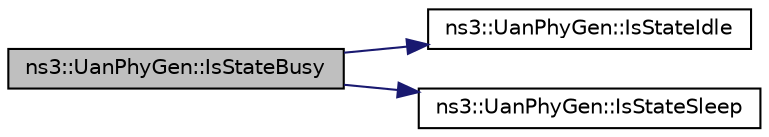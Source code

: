 digraph "ns3::UanPhyGen::IsStateBusy"
{
 // LATEX_PDF_SIZE
  edge [fontname="Helvetica",fontsize="10",labelfontname="Helvetica",labelfontsize="10"];
  node [fontname="Helvetica",fontsize="10",shape=record];
  rankdir="LR";
  Node1 [label="ns3::UanPhyGen::IsStateBusy",height=0.2,width=0.4,color="black", fillcolor="grey75", style="filled", fontcolor="black",tooltip=" "];
  Node1 -> Node2 [color="midnightblue",fontsize="10",style="solid",fontname="Helvetica"];
  Node2 [label="ns3::UanPhyGen::IsStateIdle",height=0.2,width=0.4,color="black", fillcolor="white", style="filled",URL="$classns3_1_1_uan_phy_gen.html#acf942d88af2bd02cb86c662aba065392",tooltip=" "];
  Node1 -> Node3 [color="midnightblue",fontsize="10",style="solid",fontname="Helvetica"];
  Node3 [label="ns3::UanPhyGen::IsStateSleep",height=0.2,width=0.4,color="black", fillcolor="white", style="filled",URL="$classns3_1_1_uan_phy_gen.html#a750fcee24822fe3c48637902d90026fa",tooltip=" "];
}
